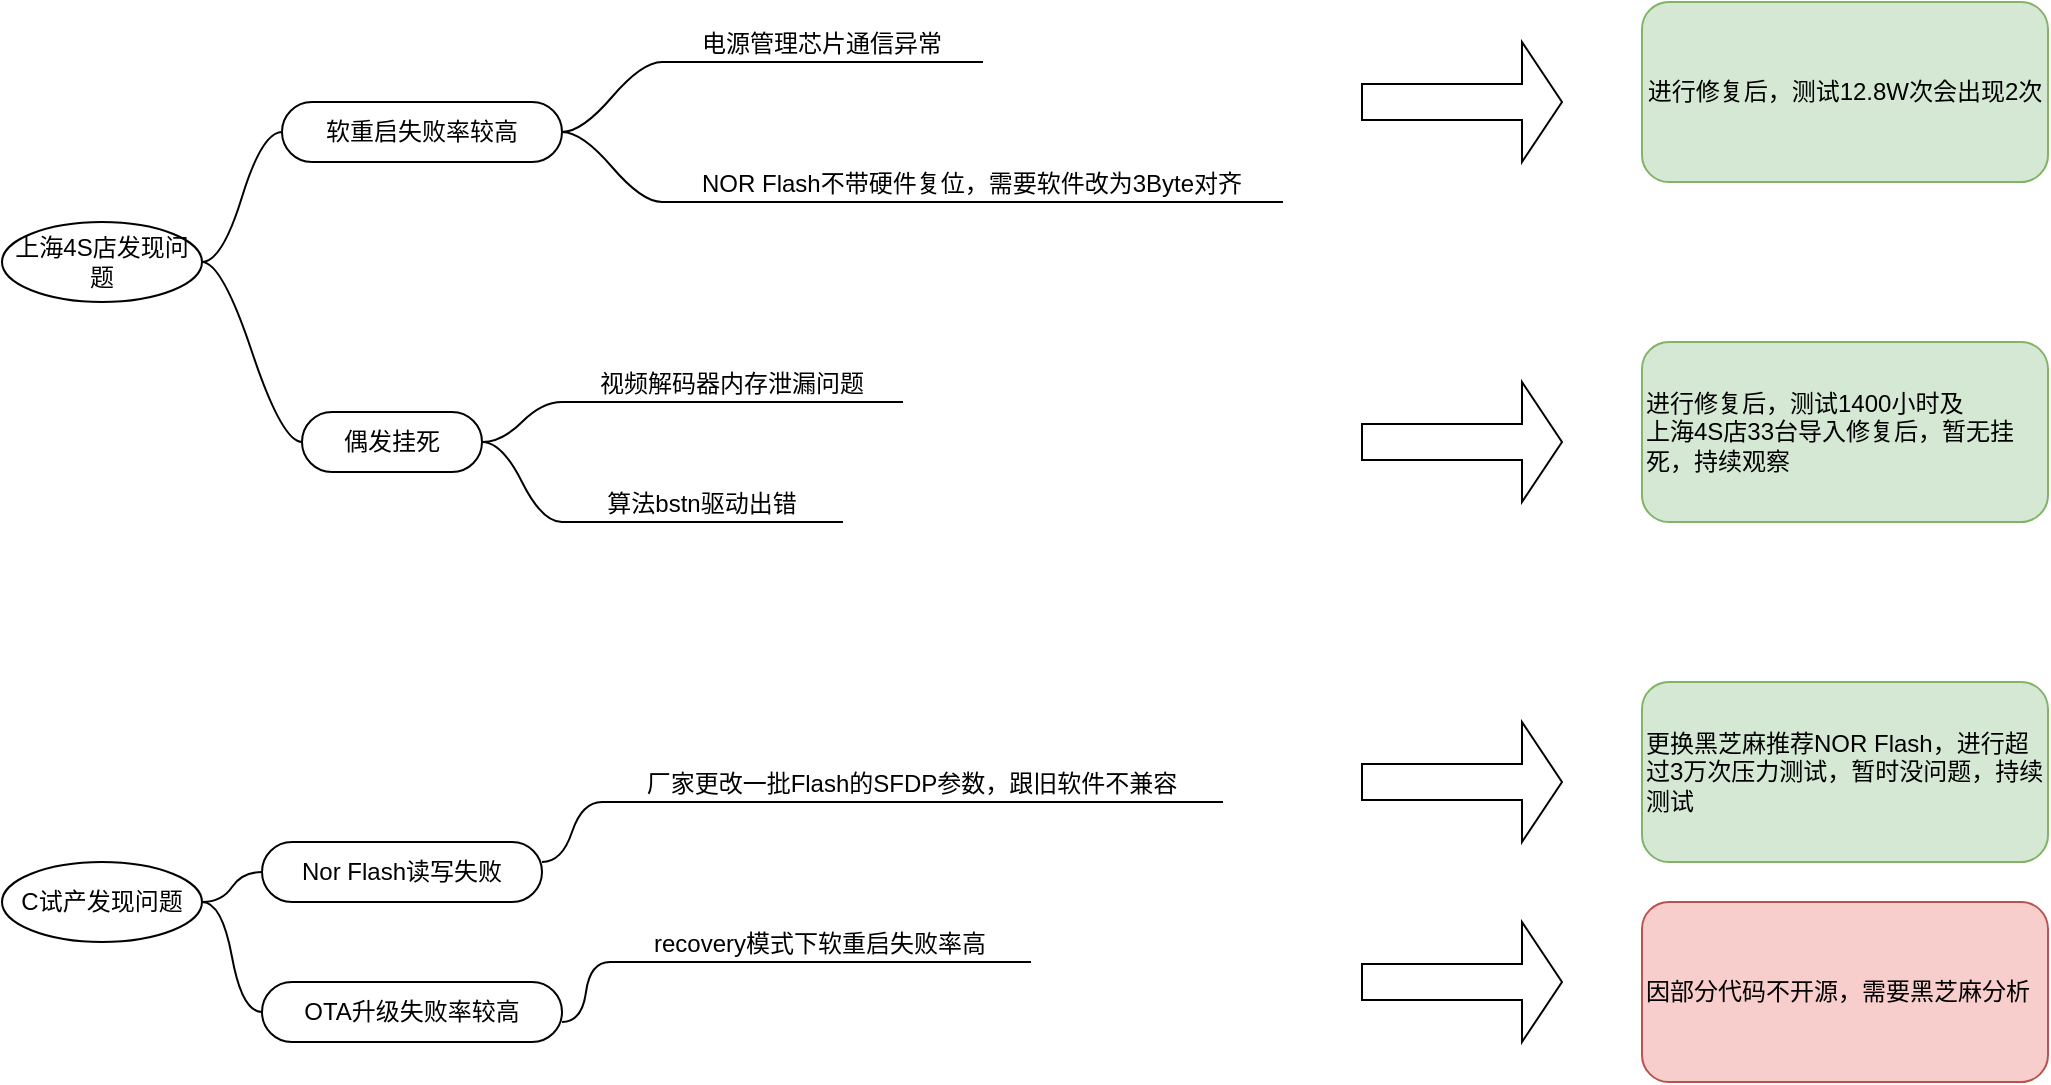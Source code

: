 <mxfile version="24.2.5" type="github">
  <diagram name="第 1 页" id="Xn6zMkmZ_HhxMQiBBIvG">
    <mxGraphModel dx="1631" dy="933" grid="1" gridSize="10" guides="1" tooltips="1" connect="1" arrows="1" fold="1" page="1" pageScale="1" pageWidth="827" pageHeight="1169" math="0" shadow="0">
      <root>
        <mxCell id="0" />
        <mxCell id="1" parent="0" />
        <mxCell id="1zU7iY3EajEyGAMs0XTv-1" value="上海4S店发现问题" style="ellipse;whiteSpace=wrap;html=1;align=center;newEdgeStyle={&quot;edgeStyle&quot;:&quot;entityRelationEdgeStyle&quot;,&quot;startArrow&quot;:&quot;none&quot;,&quot;endArrow&quot;:&quot;none&quot;,&quot;segment&quot;:10,&quot;curved&quot;:1,&quot;sourcePerimeterSpacing&quot;:0,&quot;targetPerimeterSpacing&quot;:0};treeFolding=1;treeMoving=1;" vertex="1" parent="1">
          <mxGeometry x="70" y="320" width="100" height="40" as="geometry" />
        </mxCell>
        <mxCell id="1zU7iY3EajEyGAMs0XTv-2" value="软重启失败率较高" style="whiteSpace=wrap;html=1;rounded=1;arcSize=50;align=center;verticalAlign=middle;strokeWidth=1;autosize=1;spacing=4;treeFolding=1;treeMoving=1;newEdgeStyle={&quot;edgeStyle&quot;:&quot;entityRelationEdgeStyle&quot;,&quot;startArrow&quot;:&quot;none&quot;,&quot;endArrow&quot;:&quot;none&quot;,&quot;segment&quot;:10,&quot;curved&quot;:1,&quot;sourcePerimeterSpacing&quot;:0,&quot;targetPerimeterSpacing&quot;:0};" vertex="1" parent="1">
          <mxGeometry x="210" y="260" width="140" height="30" as="geometry" />
        </mxCell>
        <mxCell id="1zU7iY3EajEyGAMs0XTv-3" value="" style="edgeStyle=entityRelationEdgeStyle;startArrow=none;endArrow=none;segment=10;curved=1;sourcePerimeterSpacing=0;targetPerimeterSpacing=0;rounded=0;" edge="1" target="1zU7iY3EajEyGAMs0XTv-2" parent="1">
          <mxGeometry relative="1" as="geometry">
            <mxPoint x="170" y="340" as="sourcePoint" />
          </mxGeometry>
        </mxCell>
        <mxCell id="1zU7iY3EajEyGAMs0XTv-6" value="偶发挂死" style="whiteSpace=wrap;html=1;rounded=1;arcSize=50;align=center;verticalAlign=middle;strokeWidth=1;autosize=1;spacing=4;treeFolding=1;treeMoving=1;newEdgeStyle={&quot;edgeStyle&quot;:&quot;entityRelationEdgeStyle&quot;,&quot;startArrow&quot;:&quot;none&quot;,&quot;endArrow&quot;:&quot;none&quot;,&quot;segment&quot;:10,&quot;curved&quot;:1,&quot;sourcePerimeterSpacing&quot;:0,&quot;targetPerimeterSpacing&quot;:0};" vertex="1" parent="1">
          <mxGeometry x="220" y="415" width="90" height="30" as="geometry" />
        </mxCell>
        <mxCell id="1zU7iY3EajEyGAMs0XTv-7" value="" style="edgeStyle=entityRelationEdgeStyle;startArrow=none;endArrow=none;segment=10;curved=1;sourcePerimeterSpacing=0;targetPerimeterSpacing=0;rounded=0;" edge="1" target="1zU7iY3EajEyGAMs0XTv-6" parent="1">
          <mxGeometry relative="1" as="geometry">
            <mxPoint x="170" y="340" as="sourcePoint" />
          </mxGeometry>
        </mxCell>
        <mxCell id="1zU7iY3EajEyGAMs0XTv-20" value="C试产发现问题" style="ellipse;whiteSpace=wrap;html=1;align=center;newEdgeStyle={&quot;edgeStyle&quot;:&quot;entityRelationEdgeStyle&quot;,&quot;startArrow&quot;:&quot;none&quot;,&quot;endArrow&quot;:&quot;none&quot;,&quot;segment&quot;:10,&quot;curved&quot;:1,&quot;sourcePerimeterSpacing&quot;:0,&quot;targetPerimeterSpacing&quot;:0};treeFolding=1;treeMoving=1;" vertex="1" parent="1">
          <mxGeometry x="70" y="640" width="100" height="40" as="geometry" />
        </mxCell>
        <mxCell id="1zU7iY3EajEyGAMs0XTv-21" value="OTA升级失败率较高" style="whiteSpace=wrap;html=1;rounded=1;arcSize=50;align=center;verticalAlign=middle;strokeWidth=1;autosize=1;spacing=4;treeFolding=1;treeMoving=1;newEdgeStyle={&quot;edgeStyle&quot;:&quot;entityRelationEdgeStyle&quot;,&quot;startArrow&quot;:&quot;none&quot;,&quot;endArrow&quot;:&quot;none&quot;,&quot;segment&quot;:10,&quot;curved&quot;:1,&quot;sourcePerimeterSpacing&quot;:0,&quot;targetPerimeterSpacing&quot;:0};" vertex="1" parent="1">
          <mxGeometry x="200" y="700" width="150" height="30" as="geometry" />
        </mxCell>
        <mxCell id="1zU7iY3EajEyGAMs0XTv-22" value="" style="edgeStyle=entityRelationEdgeStyle;startArrow=none;endArrow=none;segment=10;curved=1;sourcePerimeterSpacing=0;targetPerimeterSpacing=0;rounded=0;" edge="1" parent="1" target="1zU7iY3EajEyGAMs0XTv-21">
          <mxGeometry relative="1" as="geometry">
            <mxPoint x="170" y="660" as="sourcePoint" />
          </mxGeometry>
        </mxCell>
        <mxCell id="1zU7iY3EajEyGAMs0XTv-23" value="Nor Flash读写失败" style="whiteSpace=wrap;html=1;rounded=1;arcSize=50;align=center;verticalAlign=middle;strokeWidth=1;autosize=1;spacing=4;treeFolding=1;treeMoving=1;newEdgeStyle={&quot;edgeStyle&quot;:&quot;entityRelationEdgeStyle&quot;,&quot;startArrow&quot;:&quot;none&quot;,&quot;endArrow&quot;:&quot;none&quot;,&quot;segment&quot;:10,&quot;curved&quot;:1,&quot;sourcePerimeterSpacing&quot;:0,&quot;targetPerimeterSpacing&quot;:0};" vertex="1" parent="1">
          <mxGeometry x="200" y="630" width="140" height="30" as="geometry" />
        </mxCell>
        <mxCell id="1zU7iY3EajEyGAMs0XTv-24" value="" style="edgeStyle=entityRelationEdgeStyle;startArrow=none;endArrow=none;segment=10;curved=1;sourcePerimeterSpacing=0;targetPerimeterSpacing=0;rounded=0;" edge="1" parent="1" target="1zU7iY3EajEyGAMs0XTv-23">
          <mxGeometry relative="1" as="geometry">
            <mxPoint x="170" y="660" as="sourcePoint" />
          </mxGeometry>
        </mxCell>
        <mxCell id="1zU7iY3EajEyGAMs0XTv-36" value="电源管理芯片通信异常" style="whiteSpace=wrap;html=1;shape=partialRectangle;top=0;left=0;bottom=1;right=0;points=[[0,1],[1,1]];fillColor=none;align=center;verticalAlign=bottom;routingCenterY=0.5;snapToPoint=1;recursiveResize=0;autosize=1;treeFolding=1;treeMoving=1;newEdgeStyle={&quot;edgeStyle&quot;:&quot;entityRelationEdgeStyle&quot;,&quot;startArrow&quot;:&quot;none&quot;,&quot;endArrow&quot;:&quot;none&quot;,&quot;segment&quot;:10,&quot;curved&quot;:1,&quot;sourcePerimeterSpacing&quot;:0,&quot;targetPerimeterSpacing&quot;:0};" vertex="1" parent="1">
          <mxGeometry x="400" y="210" width="160" height="30" as="geometry" />
        </mxCell>
        <mxCell id="1zU7iY3EajEyGAMs0XTv-37" value="" style="edgeStyle=entityRelationEdgeStyle;startArrow=none;endArrow=none;segment=10;curved=1;sourcePerimeterSpacing=0;targetPerimeterSpacing=0;rounded=0;exitX=1;exitY=0.5;exitDx=0;exitDy=0;" edge="1" target="1zU7iY3EajEyGAMs0XTv-36" parent="1" source="1zU7iY3EajEyGAMs0XTv-2">
          <mxGeometry relative="1" as="geometry">
            <mxPoint x="374" y="270" as="sourcePoint" />
          </mxGeometry>
        </mxCell>
        <mxCell id="1zU7iY3EajEyGAMs0XTv-38" value="NOR Flash不带硬件复位，需要软件改为3Byte对齐" style="whiteSpace=wrap;html=1;shape=partialRectangle;top=0;left=0;bottom=1;right=0;points=[[0,1],[1,1]];fillColor=none;align=center;verticalAlign=bottom;routingCenterY=0.5;snapToPoint=1;recursiveResize=0;autosize=1;treeFolding=1;treeMoving=1;newEdgeStyle={&quot;edgeStyle&quot;:&quot;entityRelationEdgeStyle&quot;,&quot;startArrow&quot;:&quot;none&quot;,&quot;endArrow&quot;:&quot;none&quot;,&quot;segment&quot;:10,&quot;curved&quot;:1,&quot;sourcePerimeterSpacing&quot;:0,&quot;targetPerimeterSpacing&quot;:0};" vertex="1" parent="1">
          <mxGeometry x="400" y="280" width="310" height="30" as="geometry" />
        </mxCell>
        <mxCell id="1zU7iY3EajEyGAMs0XTv-39" value="" style="edgeStyle=entityRelationEdgeStyle;startArrow=none;endArrow=none;segment=10;curved=1;sourcePerimeterSpacing=0;targetPerimeterSpacing=0;rounded=0;exitX=1;exitY=0.5;exitDx=0;exitDy=0;" edge="1" target="1zU7iY3EajEyGAMs0XTv-38" parent="1" source="1zU7iY3EajEyGAMs0XTv-2">
          <mxGeometry relative="1" as="geometry">
            <mxPoint x="374" y="270" as="sourcePoint" />
            <Array as="points">
              <mxPoint x="380" y="280" />
            </Array>
          </mxGeometry>
        </mxCell>
        <mxCell id="1zU7iY3EajEyGAMs0XTv-40" value="算法bstn驱动出错" style="whiteSpace=wrap;html=1;shape=partialRectangle;top=0;left=0;bottom=1;right=0;points=[[0,1],[1,1]];fillColor=none;align=center;verticalAlign=bottom;routingCenterY=0.5;snapToPoint=1;recursiveResize=0;autosize=1;treeFolding=1;treeMoving=1;newEdgeStyle={&quot;edgeStyle&quot;:&quot;entityRelationEdgeStyle&quot;,&quot;startArrow&quot;:&quot;none&quot;,&quot;endArrow&quot;:&quot;none&quot;,&quot;segment&quot;:10,&quot;curved&quot;:1,&quot;sourcePerimeterSpacing&quot;:0,&quot;targetPerimeterSpacing&quot;:0};" vertex="1" parent="1">
          <mxGeometry x="350" y="440" width="140" height="30" as="geometry" />
        </mxCell>
        <mxCell id="1zU7iY3EajEyGAMs0XTv-41" value="" style="edgeStyle=entityRelationEdgeStyle;startArrow=none;endArrow=none;segment=10;curved=1;sourcePerimeterSpacing=0;targetPerimeterSpacing=0;rounded=0;exitX=1;exitY=0.5;exitDx=0;exitDy=0;" edge="1" target="1zU7iY3EajEyGAMs0XTv-40" parent="1" source="1zU7iY3EajEyGAMs0XTv-6">
          <mxGeometry relative="1" as="geometry">
            <mxPoint x="320" y="440" as="sourcePoint" />
          </mxGeometry>
        </mxCell>
        <mxCell id="1zU7iY3EajEyGAMs0XTv-44" value="视频解码器内存泄漏问题" style="whiteSpace=wrap;html=1;shape=partialRectangle;top=0;left=0;bottom=1;right=0;points=[[0,1],[1,1]];fillColor=none;align=center;verticalAlign=bottom;routingCenterY=0.5;snapToPoint=1;recursiveResize=0;autosize=1;treeFolding=1;treeMoving=1;newEdgeStyle={&quot;edgeStyle&quot;:&quot;entityRelationEdgeStyle&quot;,&quot;startArrow&quot;:&quot;none&quot;,&quot;endArrow&quot;:&quot;none&quot;,&quot;segment&quot;:10,&quot;curved&quot;:1,&quot;sourcePerimeterSpacing&quot;:0,&quot;targetPerimeterSpacing&quot;:0};" vertex="1" parent="1">
          <mxGeometry x="350" y="380" width="170" height="30" as="geometry" />
        </mxCell>
        <mxCell id="1zU7iY3EajEyGAMs0XTv-45" value="" style="edgeStyle=entityRelationEdgeStyle;startArrow=none;endArrow=none;segment=10;curved=1;sourcePerimeterSpacing=0;targetPerimeterSpacing=0;rounded=0;exitX=1;exitY=0.5;exitDx=0;exitDy=0;" edge="1" target="1zU7iY3EajEyGAMs0XTv-44" parent="1" source="1zU7iY3EajEyGAMs0XTv-6">
          <mxGeometry relative="1" as="geometry">
            <mxPoint x="320" y="440" as="sourcePoint" />
          </mxGeometry>
        </mxCell>
        <mxCell id="1zU7iY3EajEyGAMs0XTv-46" value="厂家更改一批Flash的SFDP参数，跟旧软件不兼容" style="whiteSpace=wrap;html=1;shape=partialRectangle;top=0;left=0;bottom=1;right=0;points=[[0,1],[1,1]];fillColor=none;align=center;verticalAlign=bottom;routingCenterY=0.5;snapToPoint=1;recursiveResize=0;autosize=1;treeFolding=1;treeMoving=1;newEdgeStyle={&quot;edgeStyle&quot;:&quot;entityRelationEdgeStyle&quot;,&quot;startArrow&quot;:&quot;none&quot;,&quot;endArrow&quot;:&quot;none&quot;,&quot;segment&quot;:10,&quot;curved&quot;:1,&quot;sourcePerimeterSpacing&quot;:0,&quot;targetPerimeterSpacing&quot;:0};" vertex="1" parent="1">
          <mxGeometry x="370" y="580" width="310" height="30" as="geometry" />
        </mxCell>
        <mxCell id="1zU7iY3EajEyGAMs0XTv-47" value="" style="edgeStyle=entityRelationEdgeStyle;startArrow=none;endArrow=none;segment=10;curved=1;sourcePerimeterSpacing=0;targetPerimeterSpacing=0;rounded=0;" edge="1" target="1zU7iY3EajEyGAMs0XTv-46" parent="1">
          <mxGeometry relative="1" as="geometry">
            <mxPoint x="340" y="640" as="sourcePoint" />
          </mxGeometry>
        </mxCell>
        <mxCell id="1zU7iY3EajEyGAMs0XTv-48" value="recovery模式下软重启失败率高" style="whiteSpace=wrap;html=1;shape=partialRectangle;top=0;left=0;bottom=1;right=0;points=[[0,1],[1,1]];fillColor=none;align=center;verticalAlign=bottom;routingCenterY=0.5;snapToPoint=1;recursiveResize=0;autosize=1;treeFolding=1;treeMoving=1;newEdgeStyle={&quot;edgeStyle&quot;:&quot;entityRelationEdgeStyle&quot;,&quot;startArrow&quot;:&quot;none&quot;,&quot;endArrow&quot;:&quot;none&quot;,&quot;segment&quot;:10,&quot;curved&quot;:1,&quot;sourcePerimeterSpacing&quot;:0,&quot;targetPerimeterSpacing&quot;:0};" vertex="1" parent="1">
          <mxGeometry x="374" y="660" width="210" height="30" as="geometry" />
        </mxCell>
        <mxCell id="1zU7iY3EajEyGAMs0XTv-49" value="" style="edgeStyle=entityRelationEdgeStyle;startArrow=none;endArrow=none;segment=10;curved=1;sourcePerimeterSpacing=0;targetPerimeterSpacing=0;rounded=0;" edge="1" target="1zU7iY3EajEyGAMs0XTv-48" parent="1">
          <mxGeometry relative="1" as="geometry">
            <mxPoint x="350" y="720" as="sourcePoint" />
          </mxGeometry>
        </mxCell>
        <mxCell id="1zU7iY3EajEyGAMs0XTv-56" value="进行修复后，测试12.8W次会出现2次" style="rounded=1;whiteSpace=wrap;html=1;fillColor=#d5e8d4;strokeColor=#82b366;" vertex="1" parent="1">
          <mxGeometry x="890" y="210" width="203" height="90" as="geometry" />
        </mxCell>
        <mxCell id="1zU7iY3EajEyGAMs0XTv-57" value="" style="shape=singleArrow;whiteSpace=wrap;html=1;" vertex="1" parent="1">
          <mxGeometry x="750" y="230" width="100" height="60" as="geometry" />
        </mxCell>
        <mxCell id="1zU7iY3EajEyGAMs0XTv-58" value="进行修复后，测试1400小时及&lt;div&gt;上海4S店33台导入修复后，暂无挂死，持续观察&lt;/div&gt;" style="rounded=1;whiteSpace=wrap;html=1;fillColor=#d5e8d4;strokeColor=#82b366;align=left;" vertex="1" parent="1">
          <mxGeometry x="890" y="380" width="203" height="90" as="geometry" />
        </mxCell>
        <mxCell id="1zU7iY3EajEyGAMs0XTv-59" value="" style="shape=singleArrow;whiteSpace=wrap;html=1;" vertex="1" parent="1">
          <mxGeometry x="750" y="400" width="100" height="60" as="geometry" />
        </mxCell>
        <mxCell id="1zU7iY3EajEyGAMs0XTv-61" value="更换黑芝麻推荐NOR Flash，进行超过3万次压力测试，暂时没问题，持续测试" style="rounded=1;whiteSpace=wrap;html=1;fillColor=#d5e8d4;strokeColor=#82b366;align=left;" vertex="1" parent="1">
          <mxGeometry x="890" y="550" width="203" height="90" as="geometry" />
        </mxCell>
        <mxCell id="1zU7iY3EajEyGAMs0XTv-62" value="" style="shape=singleArrow;whiteSpace=wrap;html=1;" vertex="1" parent="1">
          <mxGeometry x="750" y="570" width="100" height="60" as="geometry" />
        </mxCell>
        <mxCell id="1zU7iY3EajEyGAMs0XTv-64" value="因部分代码不开源，需要黑芝麻分析" style="rounded=1;whiteSpace=wrap;html=1;fillColor=#f8cecc;strokeColor=#b85450;align=left;" vertex="1" parent="1">
          <mxGeometry x="890" y="660" width="203" height="90" as="geometry" />
        </mxCell>
        <mxCell id="1zU7iY3EajEyGAMs0XTv-65" value="" style="shape=singleArrow;whiteSpace=wrap;html=1;" vertex="1" parent="1">
          <mxGeometry x="750" y="670" width="100" height="60" as="geometry" />
        </mxCell>
      </root>
    </mxGraphModel>
  </diagram>
</mxfile>
